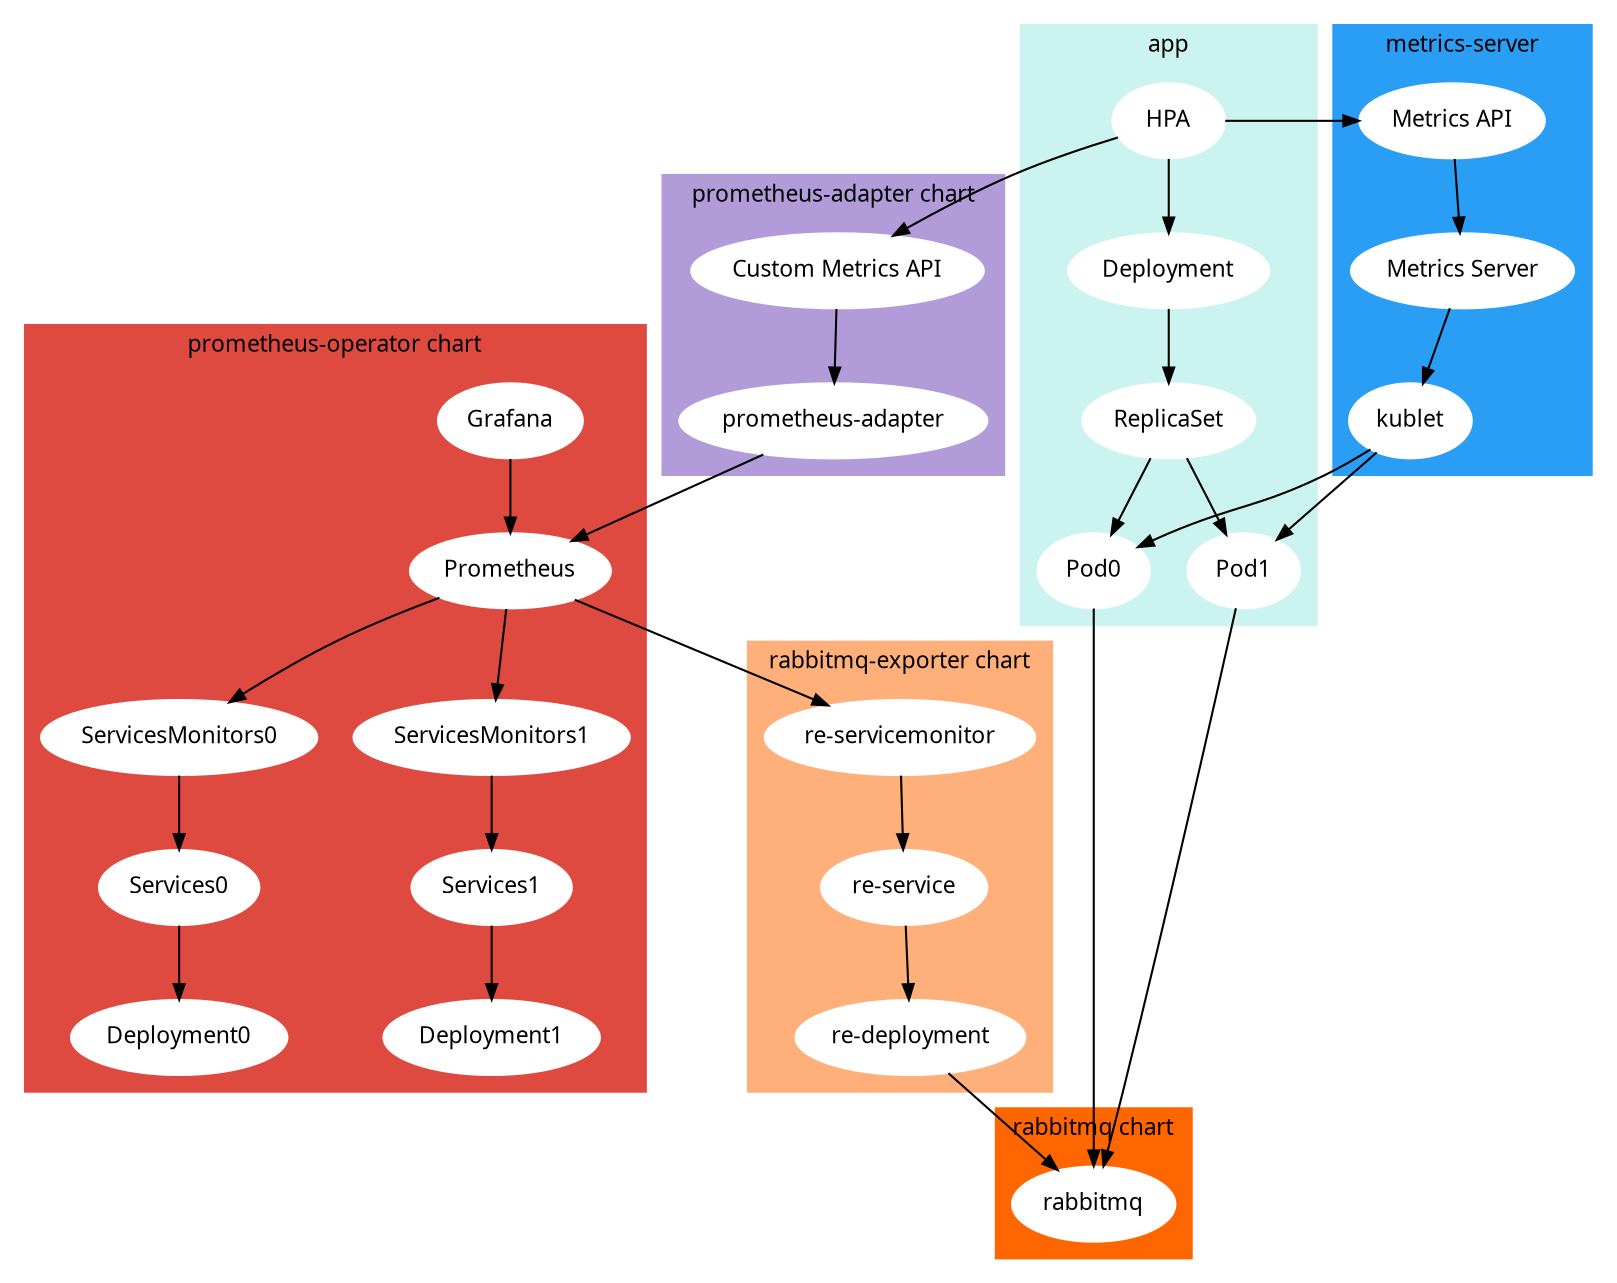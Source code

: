 digraph K8sHpa {
	// rankdir="LR";
    fontname="DIN Alternate";
    fontsize="11";
    // fontcolor="gray";
    node[style="filled", fontname="DIN Alternate", fontsize="11"];
    edge[arrowsize="0.75", fontname="DIN Alternate", fontsize="9"];

	subgraph cluster_0 {
		style=filled;
		color="#cbf3f0";
		node [style=filled,color=white];
		Deployment, ReplicaSet, Pod0, Pod1, HPA
		label = "app";
	}

	subgraph cluster_1 {
		style=filled;
		color="#de4940";
		node [style=filled,color=white];
		Prometheus
		Grafana
        ServicesMonitors0, ServicesMonitors1
        Services0, Deployment0
        Services1, Deployment1
		label = "prometheus-operator chart";
	}

	subgraph cluster_2 {
		style=filled;
		color="#b19cd9";
		node [style=filled,color=white];
		"Custom Metrics API"
        "prometheus-adapter"
		label = "prometheus-adapter chart";
	}

    subgraph cluster_3 {
		style=filled;
		color="#ffaf7a";
		node [style=filled,color=white];
        "re-deployment"
        "re-service"
        "re-servicemonitor"
		label = "rabbitmq-exporter chart";
	}

    subgraph cluster_4 {
		style=filled;
		color="#ff6600";
		node [style=filled,color=white];
        rabbitmq
		label = "rabbitmq chart";
	}

    subgraph cluster_5 {
		style=filled;
		color="#2a9df4";
		node [style=filled,color=white];
        "Metrics API"
        "Metrics Server"
        kublet
		label = "metrics-server";
	}

    HPA -> Deployment -> ReplicaSet -> {Pod0, Pod1}
    HPA -> "Metrics API" -> "Metrics Server" -> "kublet"
    HPA -> "Custom Metrics API" -> "prometheus-adapter" -> Prometheus -> {ServicesMonitors0, ServicesMonitors1}
    ServicesMonitors0 -> Services0 -> Deployment0
    ServicesMonitors1 -> Services1 -> Deployment1
    Grafana -> Prometheus

    Prometheus -> "re-servicemonitor" -> "re-service" -> "re-deployment" -> rabbitmq

    kublet -> {Pod0, Pod1}
    {Pod0, Pod1} -> rabbitmq
}
